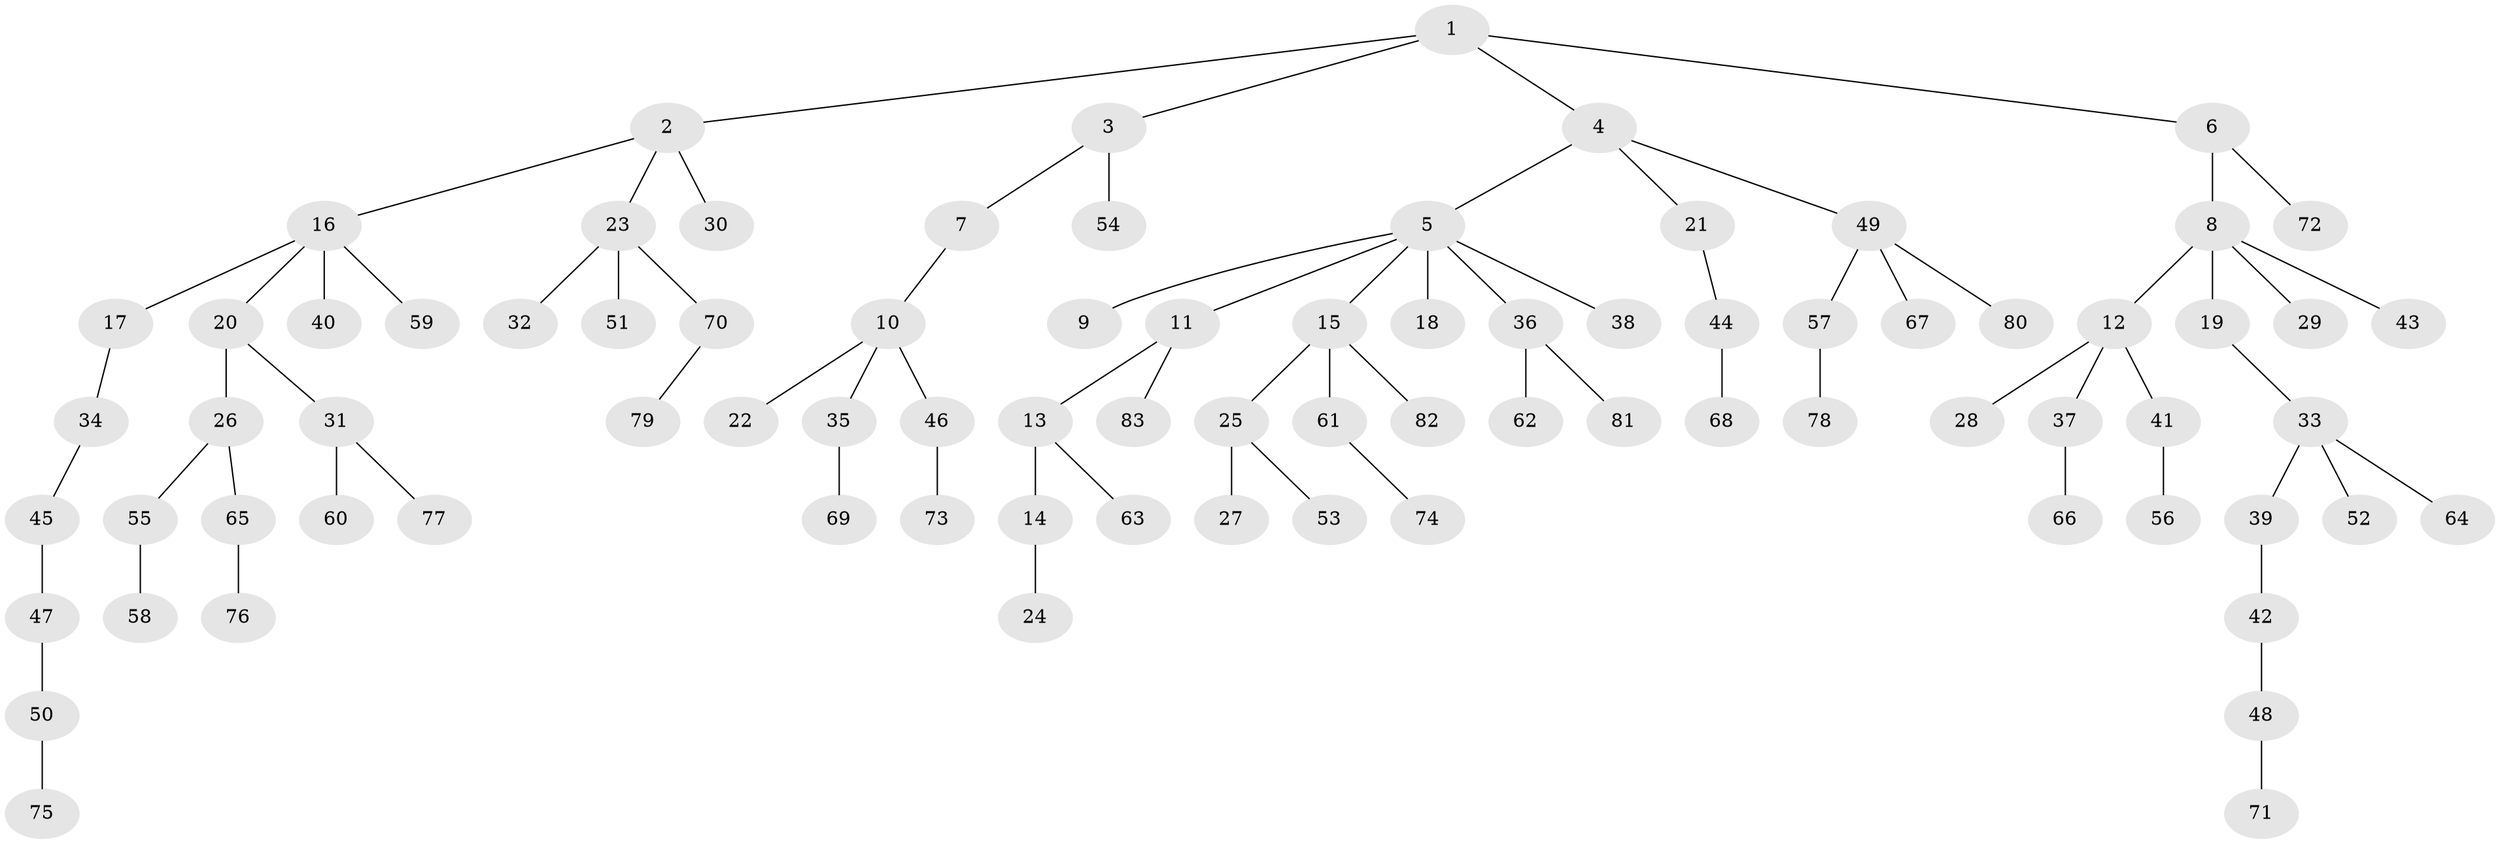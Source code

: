 // coarse degree distribution, {5: 0.03636363636363636, 3: 0.12727272727272726, 9: 0.01818181818181818, 2: 0.2545454545454545, 7: 0.01818181818181818, 1: 0.5272727272727272, 4: 0.01818181818181818}
// Generated by graph-tools (version 1.1) at 2025/52/02/27/25 19:52:10]
// undirected, 83 vertices, 82 edges
graph export_dot {
graph [start="1"]
  node [color=gray90,style=filled];
  1;
  2;
  3;
  4;
  5;
  6;
  7;
  8;
  9;
  10;
  11;
  12;
  13;
  14;
  15;
  16;
  17;
  18;
  19;
  20;
  21;
  22;
  23;
  24;
  25;
  26;
  27;
  28;
  29;
  30;
  31;
  32;
  33;
  34;
  35;
  36;
  37;
  38;
  39;
  40;
  41;
  42;
  43;
  44;
  45;
  46;
  47;
  48;
  49;
  50;
  51;
  52;
  53;
  54;
  55;
  56;
  57;
  58;
  59;
  60;
  61;
  62;
  63;
  64;
  65;
  66;
  67;
  68;
  69;
  70;
  71;
  72;
  73;
  74;
  75;
  76;
  77;
  78;
  79;
  80;
  81;
  82;
  83;
  1 -- 2;
  1 -- 3;
  1 -- 4;
  1 -- 6;
  2 -- 16;
  2 -- 23;
  2 -- 30;
  3 -- 7;
  3 -- 54;
  4 -- 5;
  4 -- 21;
  4 -- 49;
  5 -- 9;
  5 -- 11;
  5 -- 15;
  5 -- 18;
  5 -- 36;
  5 -- 38;
  6 -- 8;
  6 -- 72;
  7 -- 10;
  8 -- 12;
  8 -- 19;
  8 -- 29;
  8 -- 43;
  10 -- 22;
  10 -- 35;
  10 -- 46;
  11 -- 13;
  11 -- 83;
  12 -- 28;
  12 -- 37;
  12 -- 41;
  13 -- 14;
  13 -- 63;
  14 -- 24;
  15 -- 25;
  15 -- 61;
  15 -- 82;
  16 -- 17;
  16 -- 20;
  16 -- 40;
  16 -- 59;
  17 -- 34;
  19 -- 33;
  20 -- 26;
  20 -- 31;
  21 -- 44;
  23 -- 32;
  23 -- 51;
  23 -- 70;
  25 -- 27;
  25 -- 53;
  26 -- 55;
  26 -- 65;
  31 -- 60;
  31 -- 77;
  33 -- 39;
  33 -- 52;
  33 -- 64;
  34 -- 45;
  35 -- 69;
  36 -- 62;
  36 -- 81;
  37 -- 66;
  39 -- 42;
  41 -- 56;
  42 -- 48;
  44 -- 68;
  45 -- 47;
  46 -- 73;
  47 -- 50;
  48 -- 71;
  49 -- 57;
  49 -- 67;
  49 -- 80;
  50 -- 75;
  55 -- 58;
  57 -- 78;
  61 -- 74;
  65 -- 76;
  70 -- 79;
}
